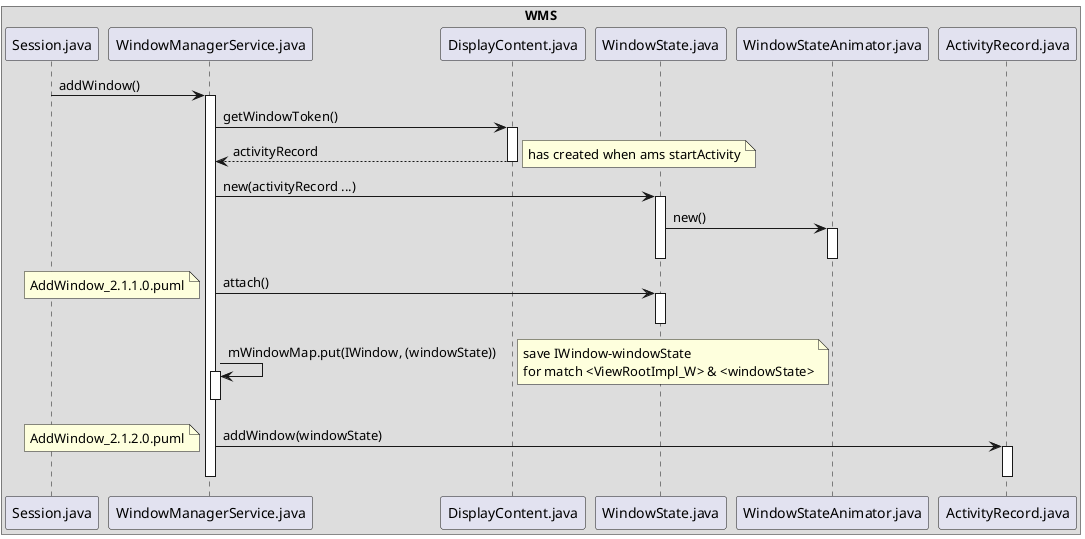 @startuml

box "WMS"
participant Session.java
participant WindowManagerService.java
participant DisplayContent.java
participant WindowState.java
participant WindowStateAnimator.java
participant ActivityRecord.java
end box

Session.java -> WindowManagerService.java: addWindow()
activate WindowManagerService.java


WindowManagerService.java -> DisplayContent.java: getWindowToken()
activate DisplayContent.java
DisplayContent.java --> WindowManagerService.java: activityRecord
deactivate DisplayContent.java
note right: has created when ams startActivity
WindowManagerService.java -> WindowState.java: new(activityRecord ...)
activate WindowState.java
WindowState.java -> WindowStateAnimator.java: new()
activate WindowStateAnimator.java
deactivate WindowStateAnimator.java


deactivate WindowState.java

WindowManagerService.java -> WindowState.java: attach()
activate WindowState.java
deactivate WindowState.java
note left:AddWindow_2.1.1.0.puml

WindowManagerService.java -> WindowManagerService.java: mWindowMap.put(IWindow, (windowState))
activate WindowManagerService.java
deactivate WindowManagerService.java
note right
save IWindow-windowState
for match <ViewRootImpl_W> & <windowState>
end note


WindowManagerService.java -> ActivityRecord.java: addWindow(windowState)
activate ActivityRecord.java
deactivate ActivityRecord.java
deactivate WindowManagerService.java
note left:AddWindow_2.1.2.0.puml



@enduml